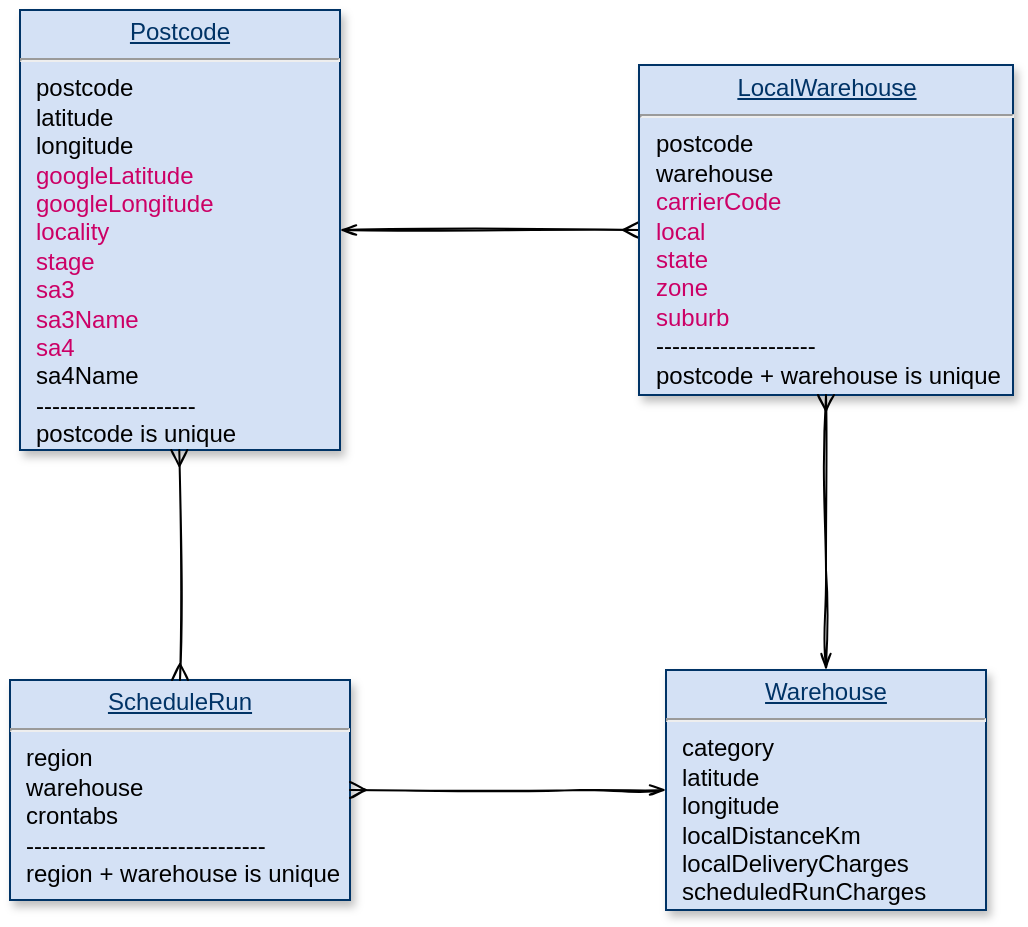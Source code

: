 <mxfile version="15.0.3" type="github">
  <diagram name="Page-1" id="efa7a0a1-bf9b-a30e-e6df-94a7791c09e9">
    <mxGraphModel dx="677" dy="1505" grid="1" gridSize="10" guides="1" tooltips="1" connect="1" arrows="1" fold="1" page="1" pageScale="1" pageWidth="826" pageHeight="1169" background="none" math="0" shadow="0">
      <root>
        <mxCell id="0" />
        <mxCell id="1" parent="0" />
        <mxCell id="FmEWhr4WUyYqQKIRgEy8-120" style="edgeStyle=elbowEdgeStyle;curved=1;sketch=1;orthogonalLoop=1;jettySize=auto;html=1;exitX=1;exitY=0.5;exitDx=0;exitDy=0;entryX=0;entryY=0.5;entryDx=0;entryDy=0;startArrow=openThin;startFill=0;endArrow=ERmany;endFill=0;" edge="1" parent="1" source="FmEWhr4WUyYqQKIRgEy8-114" target="FmEWhr4WUyYqQKIRgEy8-117">
          <mxGeometry relative="1" as="geometry" />
        </mxCell>
        <mxCell id="FmEWhr4WUyYqQKIRgEy8-114" value="&lt;p style=&quot;margin: 0px ; margin-top: 4px ; text-align: center ; text-decoration: underline&quot;&gt;Postcode&lt;/p&gt;&lt;hr&gt;&lt;p style=&quot;margin: 0px ; margin-left: 8px&quot;&gt;&lt;span&gt;&lt;font color=&quot;#000000&quot;&gt;postcode&lt;/font&gt;&lt;/span&gt;&lt;/p&gt;&lt;p style=&quot;margin: 0px ; margin-left: 8px&quot;&gt;&lt;font color=&quot;#000000&quot;&gt;latitude&lt;/font&gt;&lt;/p&gt;&lt;p style=&quot;margin: 0px ; margin-left: 8px&quot;&gt;&lt;font color=&quot;#000000&quot;&gt;longitude&lt;/font&gt;&lt;/p&gt;&lt;p style=&quot;margin: 0px ; margin-left: 8px&quot;&gt;&lt;font color=&quot;#cc0066&quot;&gt;googleLatitude&lt;/font&gt;&lt;/p&gt;&lt;p style=&quot;margin: 0px ; margin-left: 8px&quot;&gt;&lt;font color=&quot;#cc0066&quot;&gt;googleLongitude&lt;/font&gt;&lt;/p&gt;&lt;p style=&quot;margin: 0px ; margin-left: 8px&quot;&gt;&lt;font color=&quot;#cc0066&quot;&gt;locality&lt;/font&gt;&lt;/p&gt;&lt;p style=&quot;margin: 0px ; margin-left: 8px&quot;&gt;&lt;font color=&quot;#cc0066&quot;&gt;stage&lt;/font&gt;&lt;/p&gt;&lt;p style=&quot;margin: 0px ; margin-left: 8px&quot;&gt;&lt;font color=&quot;#cc0066&quot;&gt;sa3&lt;/font&gt;&lt;/p&gt;&lt;p style=&quot;margin: 0px ; margin-left: 8px&quot;&gt;&lt;font color=&quot;#cc0066&quot;&gt;sa3Name&lt;/font&gt;&lt;/p&gt;&lt;p style=&quot;margin: 0px ; margin-left: 8px&quot;&gt;&lt;font color=&quot;#cc0066&quot;&gt;sa4&lt;/font&gt;&lt;/p&gt;&lt;p style=&quot;margin: 0px ; margin-left: 8px&quot;&gt;&lt;font color=&quot;#000000&quot;&gt;sa4Name&lt;/font&gt;&lt;/p&gt;&lt;p style=&quot;margin: 0px ; margin-left: 8px&quot;&gt;&lt;font color=&quot;#000000&quot;&gt;--------------------&lt;/font&gt;&lt;/p&gt;&lt;p style=&quot;margin: 0px ; margin-left: 8px&quot;&gt;&lt;font color=&quot;#000000&quot;&gt;postcode is unique&lt;/font&gt;&lt;/p&gt;" style="verticalAlign=top;align=left;overflow=fill;fontSize=12;fontFamily=Helvetica;html=1;strokeColor=#003366;shadow=1;fillColor=#D4E1F5;fontColor=#003366" vertex="1" parent="1">
          <mxGeometry x="100" y="-1120" width="160" height="220" as="geometry" />
        </mxCell>
        <mxCell id="FmEWhr4WUyYqQKIRgEy8-116" value="&lt;p style=&quot;margin: 0px ; margin-top: 4px ; text-align: center ; text-decoration: underline&quot;&gt;Warehouse&lt;/p&gt;&lt;hr&gt;&lt;p style=&quot;margin: 0px ; margin-left: 8px&quot;&gt;&lt;font color=&quot;#000000&quot;&gt;category&lt;/font&gt;&lt;/p&gt;&lt;p style=&quot;margin: 0px ; margin-left: 8px&quot;&gt;&lt;font color=&quot;#000000&quot;&gt;latitude&lt;/font&gt;&lt;/p&gt;&lt;p style=&quot;margin: 0px ; margin-left: 8px&quot;&gt;&lt;font color=&quot;#000000&quot;&gt;longitude&lt;/font&gt;&lt;/p&gt;&lt;p style=&quot;margin: 0px ; margin-left: 8px&quot;&gt;&lt;font color=&quot;#000000&quot;&gt;localDistanceKm&lt;/font&gt;&lt;/p&gt;&lt;p style=&quot;margin: 0px ; margin-left: 8px&quot;&gt;&lt;font color=&quot;#000000&quot;&gt;localDeliveryCharges&lt;/font&gt;&lt;/p&gt;&lt;p style=&quot;margin: 0px ; margin-left: 8px&quot;&gt;&lt;font color=&quot;#000000&quot;&gt;scheduledRunCharges&lt;/font&gt;&lt;/p&gt;" style="verticalAlign=top;align=left;overflow=fill;fontSize=12;fontFamily=Helvetica;html=1;strokeColor=#003366;shadow=1;fillColor=#D4E1F5;fontColor=#003366" vertex="1" parent="1">
          <mxGeometry x="423.0" y="-790" width="160" height="120" as="geometry" />
        </mxCell>
        <mxCell id="FmEWhr4WUyYqQKIRgEy8-117" value="&lt;p style=&quot;margin: 0px ; margin-top: 4px ; text-align: center ; text-decoration: underline&quot;&gt;LocalWarehouse&lt;/p&gt;&lt;hr&gt;&lt;p style=&quot;margin: 0px ; margin-left: 8px&quot;&gt;&lt;font color=&quot;#000000&quot;&gt;postcode&lt;/font&gt;&lt;/p&gt;&lt;p style=&quot;margin: 0px ; margin-left: 8px&quot;&gt;&lt;font color=&quot;#000000&quot;&gt;warehouse&lt;/font&gt;&lt;/p&gt;&lt;p style=&quot;margin: 0px ; margin-left: 8px&quot;&gt;&lt;font color=&quot;#cc0066&quot;&gt;carrierCode&lt;/font&gt;&lt;/p&gt;&lt;p style=&quot;margin: 0px ; margin-left: 8px&quot;&gt;&lt;font color=&quot;#cc0066&quot;&gt;local&lt;/font&gt;&lt;/p&gt;&lt;p style=&quot;margin: 0px ; margin-left: 8px&quot;&gt;&lt;font color=&quot;#cc0066&quot;&gt;state&lt;/font&gt;&lt;/p&gt;&lt;p style=&quot;margin: 0px ; margin-left: 8px&quot;&gt;&lt;font color=&quot;#cc0066&quot;&gt;zone&lt;/font&gt;&lt;/p&gt;&lt;p style=&quot;margin: 0px ; margin-left: 8px&quot;&gt;&lt;font color=&quot;#cc0066&quot;&gt;suburb&lt;/font&gt;&lt;/p&gt;&lt;p style=&quot;margin: 0px ; margin-left: 8px&quot;&gt;&lt;font color=&quot;#000000&quot;&gt;--------------------&lt;/font&gt;&lt;/p&gt;&lt;p style=&quot;margin: 0px ; margin-left: 8px&quot;&gt;&lt;font color=&quot;#000000&quot;&gt;postcode + warehouse is unique&lt;/font&gt;&lt;/p&gt;" style="verticalAlign=top;align=left;overflow=fill;fontSize=12;fontFamily=Helvetica;html=1;strokeColor=#003366;shadow=1;fillColor=#D4E1F5;fontColor=#003366" vertex="1" parent="1">
          <mxGeometry x="409.5" y="-1092.5" width="187" height="165" as="geometry" />
        </mxCell>
        <mxCell id="FmEWhr4WUyYqQKIRgEy8-118" value="&lt;p style=&quot;margin: 0px ; margin-top: 4px ; text-align: center ; text-decoration: underline&quot;&gt;ScheduleRun&lt;/p&gt;&lt;hr&gt;&lt;p style=&quot;margin: 0px ; margin-left: 8px&quot;&gt;&lt;font color=&quot;#000000&quot;&gt;region&lt;/font&gt;&lt;/p&gt;&lt;p style=&quot;margin: 0px ; margin-left: 8px&quot;&gt;&lt;font color=&quot;#000000&quot;&gt;warehouse&lt;/font&gt;&lt;/p&gt;&lt;p style=&quot;margin: 0px ; margin-left: 8px&quot;&gt;&lt;font color=&quot;#000000&quot;&gt;crontabs&lt;/font&gt;&lt;/p&gt;&lt;p style=&quot;margin: 0px ; margin-left: 8px&quot;&gt;&lt;font color=&quot;#000000&quot;&gt;------------------------------&lt;/font&gt;&lt;/p&gt;&lt;p style=&quot;margin: 0px ; margin-left: 8px&quot;&gt;&lt;font color=&quot;#000000&quot;&gt;region + warehouse is unique&lt;/font&gt;&lt;/p&gt;" style="verticalAlign=top;align=left;overflow=fill;fontSize=12;fontFamily=Helvetica;html=1;strokeColor=#003366;shadow=1;fillColor=#D4E1F5;fontColor=#003366" vertex="1" parent="1">
          <mxGeometry x="95" y="-785" width="170" height="110" as="geometry" />
        </mxCell>
        <mxCell id="FmEWhr4WUyYqQKIRgEy8-121" style="edgeStyle=elbowEdgeStyle;sketch=1;orthogonalLoop=1;jettySize=auto;html=1;startArrow=openThin;startFill=0;endArrow=ERmany;endFill=0;entryX=0.5;entryY=1;entryDx=0;entryDy=0;rounded=0;exitX=0.5;exitY=0;exitDx=0;exitDy=0;" edge="1" parent="1" source="FmEWhr4WUyYqQKIRgEy8-116" target="FmEWhr4WUyYqQKIRgEy8-117">
          <mxGeometry relative="1" as="geometry">
            <mxPoint x="203" y="-700" as="sourcePoint" />
            <mxPoint x="523" y="-910" as="targetPoint" />
            <Array as="points">
              <mxPoint x="503" y="-840" />
            </Array>
          </mxGeometry>
        </mxCell>
        <mxCell id="FmEWhr4WUyYqQKIRgEy8-122" style="edgeStyle=elbowEdgeStyle;sketch=1;orthogonalLoop=1;jettySize=auto;html=1;startArrow=openThin;startFill=0;endArrow=ERmany;endFill=0;rounded=0;entryX=1;entryY=0.5;entryDx=0;entryDy=0;exitX=0;exitY=0.5;exitDx=0;exitDy=0;" edge="1" parent="1" source="FmEWhr4WUyYqQKIRgEy8-116" target="FmEWhr4WUyYqQKIRgEy8-118">
          <mxGeometry relative="1" as="geometry">
            <mxPoint x="500" y="-730" as="sourcePoint" />
            <mxPoint x="270" y="-760" as="targetPoint" />
            <Array as="points">
              <mxPoint x="380" y="-770" />
            </Array>
          </mxGeometry>
        </mxCell>
        <mxCell id="FmEWhr4WUyYqQKIRgEy8-123" style="edgeStyle=elbowEdgeStyle;sketch=1;orthogonalLoop=1;jettySize=auto;html=1;startArrow=ERmany;startFill=0;endArrow=ERmany;endFill=0;rounded=0;exitX=0.5;exitY=0;exitDx=0;exitDy=0;entryX=0.5;entryY=1;entryDx=0;entryDy=0;" edge="1" parent="1" source="FmEWhr4WUyYqQKIRgEy8-118" target="FmEWhr4WUyYqQKIRgEy8-114">
          <mxGeometry relative="1" as="geometry">
            <mxPoint x="179.64" y="-730.0" as="sourcePoint" />
            <mxPoint x="180" y="-880" as="targetPoint" />
            <Array as="points">
              <mxPoint x="179.64" y="-840" />
            </Array>
          </mxGeometry>
        </mxCell>
      </root>
    </mxGraphModel>
  </diagram>
</mxfile>
